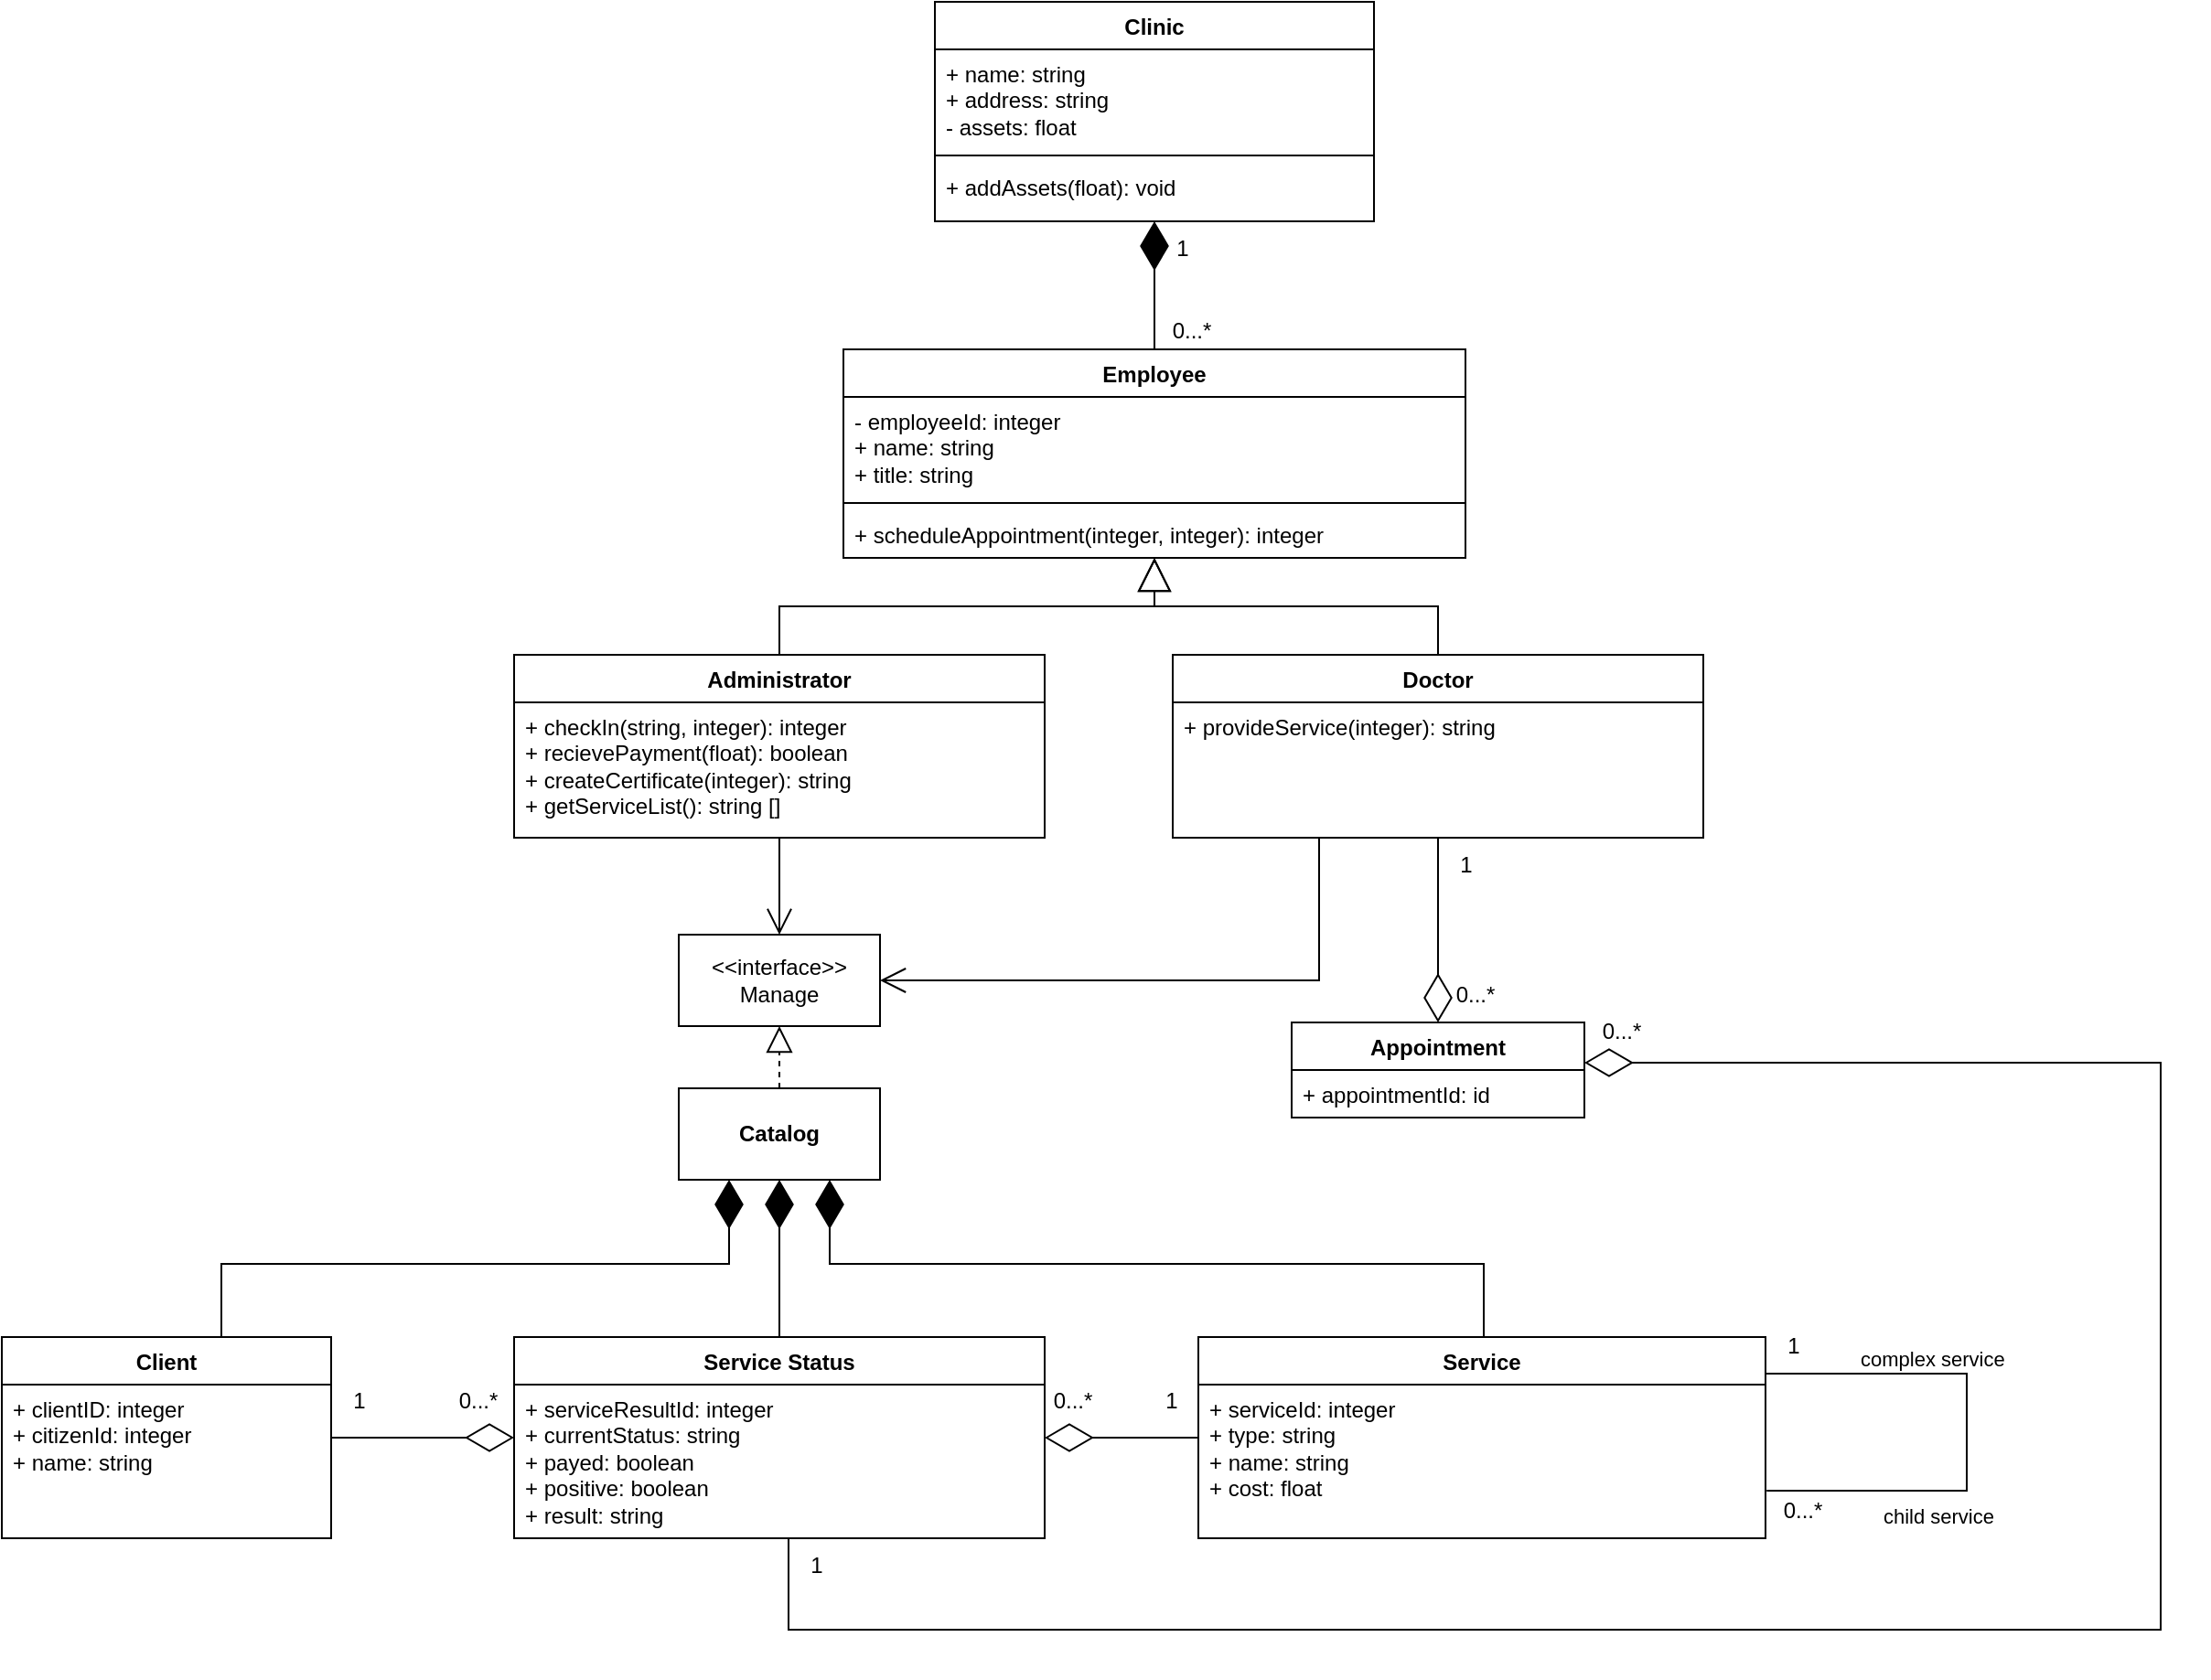 <mxfile version="12.2.2" type="device" pages="1"><diagram name="Page-1" id="3RRrBISQyFni_qQi3zFa"><mxGraphModel dx="1759" dy="683" grid="1" gridSize="10" guides="1" tooltips="1" connect="1" arrows="1" fold="1" page="1" pageScale="1" pageWidth="827" pageHeight="1169" background="#FFFFFF" math="0" shadow="0"><root><mxCell id="0"/><mxCell id="1" parent="0"/><mxCell id="6J30JdzUdad_PdbOPmNn-37" value="Administrator" style="swimlane;fontStyle=1;align=center;verticalAlign=top;childLayout=stackLayout;horizontal=1;startSize=26;horizontalStack=0;resizeParent=1;resizeParentMax=0;resizeLast=0;collapsible=1;marginBottom=0;whiteSpace=wrap;html=1;" parent="1" vertex="1"><mxGeometry x="40" y="357" width="290" height="100" as="geometry"/></mxCell><mxCell id="6J30JdzUdad_PdbOPmNn-40" value="+ checkIn(string, integer): integer&lt;br&gt;+ recievePayment(float): boolean&lt;br&gt;+ createCertificate(integer): string&lt;br&gt;+ getServiceList(): string []" style="text;strokeColor=none;fillColor=none;align=left;verticalAlign=top;spacingLeft=4;spacingRight=4;overflow=hidden;rotatable=0;points=[[0,0.5],[1,0.5]];portConstraint=eastwest;whiteSpace=wrap;html=1;" parent="6J30JdzUdad_PdbOPmNn-37" vertex="1"><mxGeometry y="26" width="290" height="74" as="geometry"/></mxCell><mxCell id="6J30JdzUdad_PdbOPmNn-41" value="Doctor" style="swimlane;fontStyle=1;align=center;verticalAlign=top;childLayout=stackLayout;horizontal=1;startSize=26;horizontalStack=0;resizeParent=1;resizeParentMax=0;resizeLast=0;collapsible=1;marginBottom=0;whiteSpace=wrap;html=1;" parent="1" vertex="1"><mxGeometry x="400" y="357" width="290" height="100" as="geometry"/></mxCell><mxCell id="6J30JdzUdad_PdbOPmNn-44" value="+ provideService(integer): string&lt;span&gt;&lt;span style=&quot;font-weight: bold&quot;&gt;&lt;br&gt;&lt;/span&gt;&lt;/span&gt;" style="text;strokeColor=none;fillColor=none;align=left;verticalAlign=top;spacingLeft=4;spacingRight=4;overflow=hidden;rotatable=0;points=[[0,0.5],[1,0.5]];portConstraint=eastwest;whiteSpace=wrap;html=1;" parent="6J30JdzUdad_PdbOPmNn-41" vertex="1"><mxGeometry y="26" width="290" height="74" as="geometry"/></mxCell><mxCell id="6J30JdzUdad_PdbOPmNn-45" value="Employee" style="swimlane;fontStyle=1;align=center;verticalAlign=top;childLayout=stackLayout;horizontal=1;startSize=26;horizontalStack=0;resizeParent=1;resizeParentMax=0;resizeLast=0;collapsible=1;marginBottom=0;whiteSpace=wrap;html=1;" parent="1" vertex="1"><mxGeometry x="220" y="190" width="340" height="114" as="geometry"/></mxCell><mxCell id="6J30JdzUdad_PdbOPmNn-46" value="- employeeId: integer&lt;br style=&quot;border-color: var(--border-color);&quot;&gt;+ name: string&lt;br&gt;+ title: string" style="text;strokeColor=none;fillColor=none;align=left;verticalAlign=top;spacingLeft=4;spacingRight=4;overflow=hidden;rotatable=0;points=[[0,0.5],[1,0.5]];portConstraint=eastwest;whiteSpace=wrap;html=1;" parent="6J30JdzUdad_PdbOPmNn-45" vertex="1"><mxGeometry y="26" width="340" height="54" as="geometry"/></mxCell><mxCell id="6J30JdzUdad_PdbOPmNn-47" value="" style="line;strokeWidth=1;fillColor=none;align=left;verticalAlign=middle;spacingTop=-1;spacingLeft=3;spacingRight=3;rotatable=0;labelPosition=right;points=[];portConstraint=eastwest;strokeColor=inherit;" parent="6J30JdzUdad_PdbOPmNn-45" vertex="1"><mxGeometry y="80" width="340" height="8" as="geometry"/></mxCell><mxCell id="6J30JdzUdad_PdbOPmNn-48" value="+ scheduleAppointment(integer, integer): integer" style="text;strokeColor=none;fillColor=none;align=left;verticalAlign=top;spacingLeft=4;spacingRight=4;overflow=hidden;rotatable=0;points=[[0,0.5],[1,0.5]];portConstraint=eastwest;whiteSpace=wrap;html=1;" parent="6J30JdzUdad_PdbOPmNn-45" vertex="1"><mxGeometry y="88" width="340" height="26" as="geometry"/></mxCell><mxCell id="6J30JdzUdad_PdbOPmNn-58" value="Client" style="swimlane;fontStyle=1;align=center;verticalAlign=top;childLayout=stackLayout;horizontal=1;startSize=26;horizontalStack=0;resizeParent=1;resizeParentMax=0;resizeLast=0;collapsible=1;marginBottom=0;whiteSpace=wrap;html=1;" parent="1" vertex="1"><mxGeometry x="-240" y="730" width="180" height="110" as="geometry"/></mxCell><mxCell id="6J30JdzUdad_PdbOPmNn-59" value="+ clientID: integer&lt;br&gt;+ citizenId: integer&lt;br&gt;+ name: string" style="text;strokeColor=none;fillColor=none;align=left;verticalAlign=top;spacingLeft=4;spacingRight=4;overflow=hidden;rotatable=0;points=[[0,0.5],[1,0.5]];portConstraint=eastwest;whiteSpace=wrap;html=1;" parent="6J30JdzUdad_PdbOPmNn-58" vertex="1"><mxGeometry y="26" width="180" height="84" as="geometry"/></mxCell><mxCell id="6J30JdzUdad_PdbOPmNn-73" value="" style="endArrow=diamondThin;endFill=1;endSize=24;html=1;rounded=0;edgeStyle=orthogonalEdgeStyle;entryX=0.25;entryY=1;entryDx=0;entryDy=0;" parent="1" source="6J30JdzUdad_PdbOPmNn-58" target="6J30JdzUdad_PdbOPmNn-133" edge="1"><mxGeometry width="160" relative="1" as="geometry"><mxPoint x="-100" y="720" as="sourcePoint"/><mxPoint x="60" y="712" as="targetPoint"/><Array as="points"><mxPoint x="-120" y="690"/><mxPoint x="158" y="690"/></Array></mxGeometry></mxCell><mxCell id="6J30JdzUdad_PdbOPmNn-74" value="Service Status" style="swimlane;fontStyle=1;align=center;verticalAlign=top;childLayout=stackLayout;horizontal=1;startSize=26;horizontalStack=0;resizeParent=1;resizeParentMax=0;resizeLast=0;collapsible=1;marginBottom=0;whiteSpace=wrap;html=1;" parent="1" vertex="1"><mxGeometry x="40" y="730" width="290" height="110" as="geometry"/></mxCell><mxCell id="6J30JdzUdad_PdbOPmNn-75" value="+ serviceResultId: integer&lt;br&gt;+ currentStatus: string&lt;br&gt;+ payed: boolean&lt;br&gt;+ positive: boolean&lt;br&gt;+ result: string" style="text;strokeColor=none;fillColor=none;align=left;verticalAlign=top;spacingLeft=4;spacingRight=4;overflow=hidden;rotatable=0;points=[[0,0.5],[1,0.5]];portConstraint=eastwest;whiteSpace=wrap;html=1;" parent="6J30JdzUdad_PdbOPmNn-74" vertex="1"><mxGeometry y="26" width="290" height="84" as="geometry"/></mxCell><mxCell id="6J30JdzUdad_PdbOPmNn-90" value="" style="endArrow=block;endSize=16;endFill=0;html=1;rounded=0;edgeStyle=orthogonalEdgeStyle;" parent="1" source="6J30JdzUdad_PdbOPmNn-37" target="6J30JdzUdad_PdbOPmNn-45" edge="1"><mxGeometry width="160" relative="1" as="geometry"><mxPoint x="200" y="360" as="sourcePoint"/><mxPoint x="360" y="360" as="targetPoint"/><mxPoint as="offset"/></mxGeometry></mxCell><mxCell id="6J30JdzUdad_PdbOPmNn-91" value="" style="endArrow=block;endSize=16;endFill=0;html=1;rounded=0;edgeStyle=orthogonalEdgeStyle;" parent="1" source="6J30JdzUdad_PdbOPmNn-41" target="6J30JdzUdad_PdbOPmNn-45" edge="1"><mxGeometry width="160" relative="1" as="geometry"><mxPoint x="195" y="400" as="sourcePoint"/><mxPoint x="410" y="330" as="targetPoint"/><mxPoint as="offset"/></mxGeometry></mxCell><mxCell id="6J30JdzUdad_PdbOPmNn-92" value="" style="endArrow=diamondThin;endFill=1;endSize=24;html=1;rounded=0;edgeStyle=orthogonalEdgeStyle;" parent="1" source="6J30JdzUdad_PdbOPmNn-45" target="6J30JdzUdad_PdbOPmNn-33" edge="1"><mxGeometry width="160" relative="1" as="geometry"><mxPoint x="370" y="200" as="sourcePoint"/><mxPoint x="390" y="170" as="targetPoint"/></mxGeometry></mxCell><mxCell id="6J30JdzUdad_PdbOPmNn-33" value="Clinic" style="swimlane;fontStyle=1;align=center;verticalAlign=top;childLayout=stackLayout;horizontal=1;startSize=26;horizontalStack=0;resizeParent=1;resizeParentMax=0;resizeLast=0;collapsible=1;marginBottom=0;whiteSpace=wrap;html=1;" parent="1" vertex="1"><mxGeometry x="270" width="240" height="120" as="geometry"/></mxCell><mxCell id="6J30JdzUdad_PdbOPmNn-34" value="+ name: string&lt;br&gt;+ address: string&lt;br&gt;- assets: float" style="text;strokeColor=none;fillColor=none;align=left;verticalAlign=top;spacingLeft=4;spacingRight=4;overflow=hidden;rotatable=0;points=[[0,0.5],[1,0.5]];portConstraint=eastwest;whiteSpace=wrap;html=1;" parent="6J30JdzUdad_PdbOPmNn-33" vertex="1"><mxGeometry y="26" width="240" height="54" as="geometry"/></mxCell><mxCell id="6J30JdzUdad_PdbOPmNn-180" value="" style="line;strokeWidth=1;fillColor=none;align=left;verticalAlign=middle;spacingTop=-1;spacingLeft=3;spacingRight=3;rotatable=0;labelPosition=right;points=[];portConstraint=eastwest;strokeColor=inherit;" parent="6J30JdzUdad_PdbOPmNn-33" vertex="1"><mxGeometry y="80" width="240" height="8" as="geometry"/></mxCell><mxCell id="6J30JdzUdad_PdbOPmNn-179" value="+ addAssets(float): void" style="text;strokeColor=none;fillColor=none;align=left;verticalAlign=top;spacingLeft=4;spacingRight=4;overflow=hidden;rotatable=0;points=[[0,0.5],[1,0.5]];portConstraint=eastwest;whiteSpace=wrap;html=1;" parent="6J30JdzUdad_PdbOPmNn-33" vertex="1"><mxGeometry y="88" width="240" height="32" as="geometry"/></mxCell><mxCell id="6J30JdzUdad_PdbOPmNn-93" value="" style="endArrow=diamondThin;endFill=1;endSize=24;html=1;rounded=0;edgeStyle=orthogonalEdgeStyle;startArrow=none;startFill=0;" parent="1" source="6J30JdzUdad_PdbOPmNn-74" target="6J30JdzUdad_PdbOPmNn-133" edge="1"><mxGeometry width="160" relative="1" as="geometry"><mxPoint x="-11" y="830" as="sourcePoint"/><mxPoint x="60" y="712" as="targetPoint"/><Array as="points"><mxPoint x="245" y="790"/><mxPoint x="185" y="790"/></Array></mxGeometry></mxCell><mxCell id="6J30JdzUdad_PdbOPmNn-94" value="&amp;lt;&amp;lt;interface&amp;gt;&amp;gt;&lt;br&gt;Manage" style="html=1;whiteSpace=wrap;" parent="1" vertex="1"><mxGeometry x="130" y="510" width="110" height="50" as="geometry"/></mxCell><mxCell id="6J30JdzUdad_PdbOPmNn-95" value="" style="endArrow=open;endSize=12;html=1;rounded=0;edgeStyle=orthogonalEdgeStyle;fontStyle=0" parent="1" source="6J30JdzUdad_PdbOPmNn-37" target="6J30JdzUdad_PdbOPmNn-94" edge="1"><mxGeometry width="160" relative="1" as="geometry"><mxPoint x="60" y="670" as="sourcePoint"/><mxPoint x="220" y="670" as="targetPoint"/></mxGeometry></mxCell><mxCell id="6J30JdzUdad_PdbOPmNn-101" value="" style="endArrow=block;dashed=1;endFill=0;endSize=12;html=1;rounded=0;edgeStyle=orthogonalEdgeStyle;" parent="1" source="6J30JdzUdad_PdbOPmNn-133" target="6J30JdzUdad_PdbOPmNn-94" edge="1"><mxGeometry width="160" relative="1" as="geometry"><mxPoint x="60" y="660" as="sourcePoint"/><mxPoint x="220" y="700" as="targetPoint"/></mxGeometry></mxCell><mxCell id="6J30JdzUdad_PdbOPmNn-102" value="Service" style="swimlane;fontStyle=1;align=center;verticalAlign=top;childLayout=stackLayout;horizontal=1;startSize=26;horizontalStack=0;resizeParent=1;resizeParentMax=0;resizeLast=0;collapsible=1;marginBottom=0;whiteSpace=wrap;html=1;" parent="1" vertex="1"><mxGeometry x="414" y="730" width="310" height="110" as="geometry"/></mxCell><mxCell id="6J30JdzUdad_PdbOPmNn-103" value="+ serviceId: integer&lt;br&gt;+ type: string&lt;br&gt;+ name: string&lt;br&gt;+ cost: float" style="text;strokeColor=none;fillColor=none;align=left;verticalAlign=top;spacingLeft=4;spacingRight=4;overflow=hidden;rotatable=0;points=[[0,0.5],[1,0.5]];portConstraint=eastwest;whiteSpace=wrap;html=1;" parent="6J30JdzUdad_PdbOPmNn-102" vertex="1"><mxGeometry y="26" width="310" height="84" as="geometry"/></mxCell><mxCell id="6J30JdzUdad_PdbOPmNn-109" value="" style="endArrow=none;edgeStyle=orthogonalEdgeStyle;rounded=0;jumpSize=100;endSize=6;spacing=11;spacingLeft=100;jumpStyle=none;startSize=6;entryX=1.002;entryY=0.69;entryDx=0;entryDy=0;entryPerimeter=0;movable=1;resizable=1;rotatable=1;deletable=1;editable=1;locked=0;connectable=1;fontStyle=0;html=1;" parent="6J30JdzUdad_PdbOPmNn-102" source="6J30JdzUdad_PdbOPmNn-102" target="6J30JdzUdad_PdbOPmNn-103" edge="1"><mxGeometry relative="1" as="geometry"><mxPoint x="240" y="90" as="sourcePoint"/><mxPoint x="400" y="90" as="targetPoint"/><Array as="points"><mxPoint x="420" y="20"/><mxPoint x="420" y="84"/></Array></mxGeometry></mxCell><mxCell id="6J30JdzUdad_PdbOPmNn-110" value="complex service" style="edgeLabel;resizable=0;html=1;align=left;verticalAlign=bottom;" parent="6J30JdzUdad_PdbOPmNn-109" connectable="0" vertex="1"><mxGeometry x="-1" relative="1" as="geometry"><mxPoint x="50" as="offset"/></mxGeometry></mxCell><mxCell id="6J30JdzUdad_PdbOPmNn-111" value="child service" style="edgeLabel;resizable=1;html=1;align=right;verticalAlign=bottom;movable=1;rotatable=1;deletable=1;editable=1;locked=0;connectable=1;" parent="6J30JdzUdad_PdbOPmNn-109" connectable="0" vertex="1"><mxGeometry x="1" relative="1" as="geometry"><mxPoint x="125" y="23" as="offset"/></mxGeometry></mxCell><mxCell id="6J30JdzUdad_PdbOPmNn-105" value="" style="endArrow=diamondThin;endFill=1;endSize=24;html=1;rounded=0;edgeStyle=orthogonalEdgeStyle;entryX=0.75;entryY=1;entryDx=0;entryDy=0;" parent="1" source="6J30JdzUdad_PdbOPmNn-102" target="6J30JdzUdad_PdbOPmNn-133" edge="1"><mxGeometry width="160" relative="1" as="geometry"><mxPoint x="255" y="830" as="sourcePoint"/><mxPoint x="60" y="712" as="targetPoint"/><Array as="points"><mxPoint x="570" y="690"/><mxPoint x="213" y="690"/></Array></mxGeometry></mxCell><mxCell id="6J30JdzUdad_PdbOPmNn-130" value="" style="endArrow=diamondThin;html=1;edgeStyle=orthogonalEdgeStyle;rounded=0;startSize=24;startArrow=none;startFill=0;endFill=0;endSize=24;" parent="1" source="6J30JdzUdad_PdbOPmNn-58" target="6J30JdzUdad_PdbOPmNn-74" edge="1"><mxGeometry relative="1" as="geometry"><mxPoint x="70" y="800" as="sourcePoint"/><mxPoint x="230" y="800" as="targetPoint"/></mxGeometry></mxCell><mxCell id="6J30JdzUdad_PdbOPmNn-133" value="&lt;b&gt;Catalog&lt;/b&gt;" style="html=1;whiteSpace=wrap;" parent="1" vertex="1"><mxGeometry x="130" y="594" width="110" height="50" as="geometry"/></mxCell><mxCell id="6J30JdzUdad_PdbOPmNn-134" value="" style="endArrow=none;html=1;edgeStyle=orthogonalEdgeStyle;rounded=0;endFill=0;endSize=24;startArrow=diamondThin;startFill=0;startSize=24;" parent="1" source="6J30JdzUdad_PdbOPmNn-74" target="6J30JdzUdad_PdbOPmNn-102" edge="1"><mxGeometry relative="1" as="geometry"><mxPoint x="200" y="800" as="sourcePoint"/><mxPoint x="360" y="800" as="targetPoint"/></mxGeometry></mxCell><mxCell id="6J30JdzUdad_PdbOPmNn-148" value="Appointment" style="swimlane;fontStyle=1;align=center;verticalAlign=top;childLayout=stackLayout;horizontal=1;startSize=26;horizontalStack=0;resizeParent=1;resizeParentMax=0;resizeLast=0;collapsible=1;marginBottom=0;whiteSpace=wrap;html=1;" parent="1" vertex="1"><mxGeometry x="465" y="558" width="160" height="52" as="geometry"/></mxCell><mxCell id="6J30JdzUdad_PdbOPmNn-149" value="+ appointmentId: id" style="text;strokeColor=none;fillColor=none;align=left;verticalAlign=top;spacingLeft=4;spacingRight=4;overflow=hidden;rotatable=0;points=[[0,0.5],[1,0.5]];portConstraint=eastwest;whiteSpace=wrap;html=1;" parent="6J30JdzUdad_PdbOPmNn-148" vertex="1"><mxGeometry y="26" width="160" height="26" as="geometry"/></mxCell><mxCell id="6J30JdzUdad_PdbOPmNn-153" value="" style="endArrow=diamondThin;html=1;edgeStyle=orthogonalEdgeStyle;rounded=0;endFill=0;startArrow=none;startFill=0;strokeWidth=1;endSize=24;startSize=24;" parent="1" source="6J30JdzUdad_PdbOPmNn-41" target="6J30JdzUdad_PdbOPmNn-148" edge="1"><mxGeometry relative="1" as="geometry"><mxPoint x="310" y="710" as="sourcePoint"/><mxPoint x="470" y="710" as="targetPoint"/></mxGeometry></mxCell><mxCell id="6J30JdzUdad_PdbOPmNn-156" value="" style="endArrow=none;html=1;edgeStyle=orthogonalEdgeStyle;rounded=0;endFill=0;endSize=24;startArrow=diamondThin;startFill=0;startSize=24;" parent="1" source="6J30JdzUdad_PdbOPmNn-148" target="6J30JdzUdad_PdbOPmNn-74" edge="1"><mxGeometry relative="1" as="geometry"><mxPoint x="545" y="516" as="sourcePoint"/><mxPoint x="710" y="644" as="targetPoint"/><Array as="points"><mxPoint x="940" y="580"/><mxPoint x="940" y="890"/><mxPoint x="190" y="890"/></Array></mxGeometry></mxCell><mxCell id="6J30JdzUdad_PdbOPmNn-162" value="1" style="text;html=1;align=center;verticalAlign=middle;resizable=0;points=[];autosize=1;strokeColor=none;fillColor=none;" parent="1" vertex="1"><mxGeometry x="390" y="120" width="30" height="30" as="geometry"/></mxCell><mxCell id="6J30JdzUdad_PdbOPmNn-163" value="0...*" style="text;html=1;align=center;verticalAlign=middle;resizable=0;points=[];autosize=1;strokeColor=none;fillColor=none;" parent="1" vertex="1"><mxGeometry x="390" y="170" width="40" height="20" as="geometry"/></mxCell><mxCell id="6J30JdzUdad_PdbOPmNn-165" value="1" style="text;html=1;align=center;verticalAlign=middle;resizable=0;points=[];autosize=1;strokeColor=none;fillColor=none;" parent="1" vertex="1"><mxGeometry x="545" y="457" width="30" height="30" as="geometry"/></mxCell><mxCell id="6J30JdzUdad_PdbOPmNn-166" value="0...*" style="text;html=1;align=center;verticalAlign=middle;resizable=0;points=[];autosize=1;strokeColor=none;fillColor=none;" parent="1" vertex="1"><mxGeometry x="625" y="553" width="40" height="20" as="geometry"/></mxCell><mxCell id="6J30JdzUdad_PdbOPmNn-169" value="1" style="text;html=1;align=center;verticalAlign=middle;resizable=0;points=[];autosize=1;strokeColor=none;fillColor=none;" parent="1" vertex="1"><mxGeometry x="190" y="840" width="30" height="30" as="geometry"/></mxCell><mxCell id="6J30JdzUdad_PdbOPmNn-170" value="0...*" style="text;html=1;align=center;verticalAlign=middle;resizable=0;points=[];autosize=1;strokeColor=none;fillColor=none;" parent="1" vertex="1"><mxGeometry x="724" y="810" width="40" height="30" as="geometry"/></mxCell><mxCell id="6J30JdzUdad_PdbOPmNn-171" value="0...*" style="text;html=1;align=center;verticalAlign=middle;resizable=0;points=[];autosize=1;strokeColor=none;fillColor=none;" parent="1" vertex="1"><mxGeometry x="325" y="755" width="40" height="20" as="geometry"/></mxCell><mxCell id="6J30JdzUdad_PdbOPmNn-172" value="1" style="text;html=1;align=center;verticalAlign=middle;resizable=0;points=[];autosize=1;strokeColor=none;fillColor=none;" parent="1" vertex="1"><mxGeometry x="384" y="750" width="30" height="30" as="geometry"/></mxCell><mxCell id="6J30JdzUdad_PdbOPmNn-173" value="1" style="text;html=1;align=center;verticalAlign=middle;resizable=0;points=[];autosize=1;strokeColor=none;fillColor=none;" parent="1" vertex="1"><mxGeometry x="-60" y="750" width="30" height="30" as="geometry"/></mxCell><mxCell id="6J30JdzUdad_PdbOPmNn-174" value="0...*" style="text;html=1;align=center;verticalAlign=middle;resizable=0;points=[];autosize=1;strokeColor=none;fillColor=none;" parent="1" vertex="1"><mxGeometry y="750" width="40" height="30" as="geometry"/></mxCell><mxCell id="6J30JdzUdad_PdbOPmNn-175" value="1" style="text;html=1;align=center;verticalAlign=middle;resizable=0;points=[];autosize=1;strokeColor=none;fillColor=none;" parent="1" vertex="1"><mxGeometry x="724" y="720" width="30" height="30" as="geometry"/></mxCell><mxCell id="6J30JdzUdad_PdbOPmNn-176" value="0...*" style="text;html=1;align=center;verticalAlign=middle;resizable=0;points=[];autosize=1;strokeColor=none;fillColor=none;" parent="1" vertex="1"><mxGeometry x="545" y="533" width="40" height="20" as="geometry"/></mxCell><mxCell id="j6flUKY0ZHb6N_31khl8-3" value="" style="endArrow=open;endSize=12;html=1;rounded=0;edgeStyle=orthogonalEdgeStyle;fontStyle=0" parent="1" source="6J30JdzUdad_PdbOPmNn-41" target="6J30JdzUdad_PdbOPmNn-94" edge="1"><mxGeometry width="160" relative="1" as="geometry"><mxPoint x="195" y="460" as="sourcePoint"/><mxPoint x="195" y="520" as="targetPoint"/><Array as="points"><mxPoint x="480" y="535"/></Array></mxGeometry></mxCell></root></mxGraphModel></diagram></mxfile>